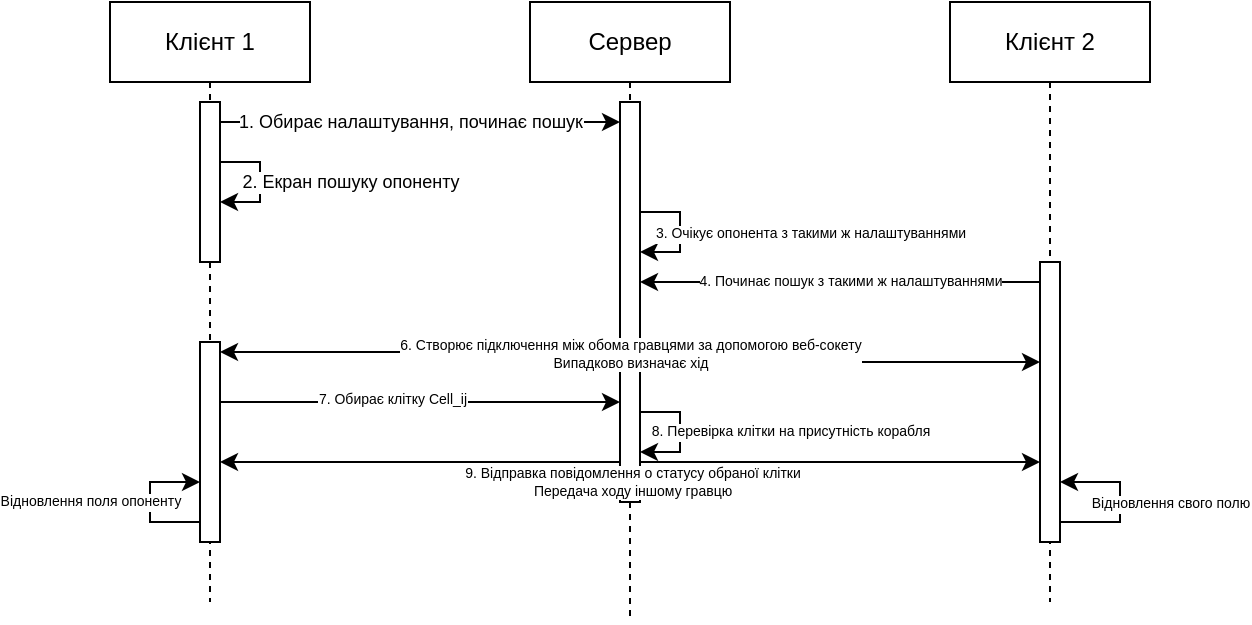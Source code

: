 <mxfile version="21.5.0" type="device">
  <diagram name="Страница 1" id="4vieOyv3WRuFmFv7VNGY">
    <mxGraphModel dx="724" dy="405" grid="1" gridSize="10" guides="1" tooltips="1" connect="1" arrows="1" fold="1" page="1" pageScale="1" pageWidth="827" pageHeight="1169" math="0" shadow="0">
      <root>
        <mxCell id="0" />
        <mxCell id="1" parent="0" />
        <mxCell id="tE1aHcZddgMQ1IxQSUrm-1" value="Клієнт 1" style="shape=umlLifeline;perimeter=lifelinePerimeter;whiteSpace=wrap;html=1;container=1;dropTarget=0;collapsible=0;recursiveResize=0;outlineConnect=0;portConstraint=eastwest;newEdgeStyle={&quot;edgeStyle&quot;:&quot;elbowEdgeStyle&quot;,&quot;elbow&quot;:&quot;vertical&quot;,&quot;curved&quot;:0,&quot;rounded&quot;:0};" vertex="1" parent="1">
          <mxGeometry x="90" y="80" width="100" height="300" as="geometry" />
        </mxCell>
        <mxCell id="tE1aHcZddgMQ1IxQSUrm-4" value="" style="html=1;points=[];perimeter=orthogonalPerimeter;outlineConnect=0;targetShapes=umlLifeline;portConstraint=eastwest;newEdgeStyle={&quot;edgeStyle&quot;:&quot;elbowEdgeStyle&quot;,&quot;elbow&quot;:&quot;vertical&quot;,&quot;curved&quot;:0,&quot;rounded&quot;:0};" vertex="1" parent="tE1aHcZddgMQ1IxQSUrm-1">
          <mxGeometry x="45" y="50" width="10" height="80" as="geometry" />
        </mxCell>
        <mxCell id="tE1aHcZddgMQ1IxQSUrm-10" style="edgeStyle=elbowEdgeStyle;rounded=0;orthogonalLoop=1;jettySize=auto;html=1;elbow=vertical;curved=0;" edge="1" parent="tE1aHcZddgMQ1IxQSUrm-1" source="tE1aHcZddgMQ1IxQSUrm-4" target="tE1aHcZddgMQ1IxQSUrm-4">
          <mxGeometry relative="1" as="geometry" />
        </mxCell>
        <mxCell id="tE1aHcZddgMQ1IxQSUrm-11" value="2. Екран пошуку опоненту" style="edgeLabel;html=1;align=center;verticalAlign=middle;resizable=0;points=[];fontSize=9;" vertex="1" connectable="0" parent="tE1aHcZddgMQ1IxQSUrm-10">
          <mxGeometry x="-0.273" y="2" relative="1" as="geometry">
            <mxPoint x="43" y="8" as="offset" />
          </mxGeometry>
        </mxCell>
        <mxCell id="tE1aHcZddgMQ1IxQSUrm-22" value="" style="html=1;points=[];perimeter=orthogonalPerimeter;outlineConnect=0;targetShapes=umlLifeline;portConstraint=eastwest;newEdgeStyle={&quot;edgeStyle&quot;:&quot;elbowEdgeStyle&quot;,&quot;elbow&quot;:&quot;vertical&quot;,&quot;curved&quot;:0,&quot;rounded&quot;:0};" vertex="1" parent="tE1aHcZddgMQ1IxQSUrm-1">
          <mxGeometry x="45" y="170" width="10" height="100" as="geometry" />
        </mxCell>
        <mxCell id="tE1aHcZddgMQ1IxQSUrm-38" value="" style="endArrow=classic;html=1;rounded=0;" edge="1" parent="tE1aHcZddgMQ1IxQSUrm-1" source="tE1aHcZddgMQ1IxQSUrm-22" target="tE1aHcZddgMQ1IxQSUrm-22">
          <mxGeometry width="50" height="50" relative="1" as="geometry">
            <mxPoint x="40" y="260" as="sourcePoint" />
            <mxPoint x="40" y="240" as="targetPoint" />
            <Array as="points">
              <mxPoint x="20" y="260" />
              <mxPoint x="20" y="240" />
            </Array>
          </mxGeometry>
        </mxCell>
        <mxCell id="tE1aHcZddgMQ1IxQSUrm-39" value="Відновлення поля опоненту" style="edgeLabel;html=1;align=center;verticalAlign=middle;resizable=0;points=[];fontSize=7;" vertex="1" connectable="0" parent="tE1aHcZddgMQ1IxQSUrm-38">
          <mxGeometry x="-0.083" relative="1" as="geometry">
            <mxPoint x="-30" y="-3" as="offset" />
          </mxGeometry>
        </mxCell>
        <mxCell id="tE1aHcZddgMQ1IxQSUrm-2" value="Клієнт 2" style="shape=umlLifeline;perimeter=lifelinePerimeter;whiteSpace=wrap;html=1;container=1;dropTarget=0;collapsible=0;recursiveResize=0;outlineConnect=0;portConstraint=eastwest;newEdgeStyle={&quot;edgeStyle&quot;:&quot;elbowEdgeStyle&quot;,&quot;elbow&quot;:&quot;vertical&quot;,&quot;curved&quot;:0,&quot;rounded&quot;:0};" vertex="1" parent="1">
          <mxGeometry x="510" y="80" width="100" height="300" as="geometry" />
        </mxCell>
        <mxCell id="tE1aHcZddgMQ1IxQSUrm-5" value="" style="html=1;points=[];perimeter=orthogonalPerimeter;outlineConnect=0;targetShapes=umlLifeline;portConstraint=eastwest;newEdgeStyle={&quot;edgeStyle&quot;:&quot;elbowEdgeStyle&quot;,&quot;elbow&quot;:&quot;vertical&quot;,&quot;curved&quot;:0,&quot;rounded&quot;:0};" vertex="1" parent="tE1aHcZddgMQ1IxQSUrm-2">
          <mxGeometry x="45" y="130" width="10" height="140" as="geometry" />
        </mxCell>
        <mxCell id="tE1aHcZddgMQ1IxQSUrm-41" value="" style="endArrow=classic;html=1;rounded=0;" edge="1" parent="tE1aHcZddgMQ1IxQSUrm-2" source="tE1aHcZddgMQ1IxQSUrm-5" target="tE1aHcZddgMQ1IxQSUrm-5">
          <mxGeometry width="50" height="50" relative="1" as="geometry">
            <mxPoint x="60" y="260" as="sourcePoint" />
            <mxPoint x="60" y="240" as="targetPoint" />
            <Array as="points">
              <mxPoint x="85" y="260" />
              <mxPoint x="85" y="240" />
            </Array>
          </mxGeometry>
        </mxCell>
        <mxCell id="tE1aHcZddgMQ1IxQSUrm-42" value="Відновлення свого полю" style="edgeLabel;html=1;align=center;verticalAlign=middle;resizable=0;points=[];fontSize=7;" vertex="1" connectable="0" parent="tE1aHcZddgMQ1IxQSUrm-41">
          <mxGeometry x="-0.083" relative="1" as="geometry">
            <mxPoint x="25" y="-3" as="offset" />
          </mxGeometry>
        </mxCell>
        <mxCell id="tE1aHcZddgMQ1IxQSUrm-3" value="Сервер" style="shape=umlLifeline;perimeter=lifelinePerimeter;whiteSpace=wrap;html=1;container=1;dropTarget=0;collapsible=0;recursiveResize=0;outlineConnect=0;portConstraint=eastwest;newEdgeStyle={&quot;edgeStyle&quot;:&quot;elbowEdgeStyle&quot;,&quot;elbow&quot;:&quot;vertical&quot;,&quot;curved&quot;:0,&quot;rounded&quot;:0};" vertex="1" parent="1">
          <mxGeometry x="300" y="80" width="100" height="310" as="geometry" />
        </mxCell>
        <mxCell id="tE1aHcZddgMQ1IxQSUrm-6" value="" style="html=1;points=[];perimeter=orthogonalPerimeter;outlineConnect=0;targetShapes=umlLifeline;portConstraint=eastwest;newEdgeStyle={&quot;edgeStyle&quot;:&quot;elbowEdgeStyle&quot;,&quot;elbow&quot;:&quot;vertical&quot;,&quot;curved&quot;:0,&quot;rounded&quot;:0};" vertex="1" parent="tE1aHcZddgMQ1IxQSUrm-3">
          <mxGeometry x="45" y="50" width="10" height="130" as="geometry" />
        </mxCell>
        <mxCell id="tE1aHcZddgMQ1IxQSUrm-13" style="edgeStyle=elbowEdgeStyle;rounded=0;orthogonalLoop=1;jettySize=auto;html=1;elbow=vertical;curved=0;" edge="1" parent="tE1aHcZddgMQ1IxQSUrm-3" source="tE1aHcZddgMQ1IxQSUrm-6" target="tE1aHcZddgMQ1IxQSUrm-6">
          <mxGeometry relative="1" as="geometry">
            <mxPoint x="80" y="80" as="sourcePoint" />
            <mxPoint x="80" y="100" as="targetPoint" />
          </mxGeometry>
        </mxCell>
        <mxCell id="tE1aHcZddgMQ1IxQSUrm-14" value="3. Очікує опонента з такими ж налаштуваннями" style="edgeLabel;html=1;align=center;verticalAlign=middle;resizable=0;points=[];fontSize=7;" vertex="1" connectable="0" parent="tE1aHcZddgMQ1IxQSUrm-13">
          <mxGeometry x="-0.258" y="-1" relative="1" as="geometry">
            <mxPoint x="66" y="8" as="offset" />
          </mxGeometry>
        </mxCell>
        <mxCell id="tE1aHcZddgMQ1IxQSUrm-26" value="" style="html=1;points=[];perimeter=orthogonalPerimeter;outlineConnect=0;targetShapes=umlLifeline;portConstraint=eastwest;newEdgeStyle={&quot;edgeStyle&quot;:&quot;elbowEdgeStyle&quot;,&quot;elbow&quot;:&quot;vertical&quot;,&quot;curved&quot;:0,&quot;rounded&quot;:0};" vertex="1" parent="tE1aHcZddgMQ1IxQSUrm-3">
          <mxGeometry x="45" y="180" width="10" height="70" as="geometry" />
        </mxCell>
        <mxCell id="tE1aHcZddgMQ1IxQSUrm-29" style="edgeStyle=elbowEdgeStyle;rounded=0;orthogonalLoop=1;jettySize=auto;html=1;elbow=vertical;curved=0;" edge="1" parent="tE1aHcZddgMQ1IxQSUrm-3" source="tE1aHcZddgMQ1IxQSUrm-26" target="tE1aHcZddgMQ1IxQSUrm-26">
          <mxGeometry relative="1" as="geometry" />
        </mxCell>
        <mxCell id="tE1aHcZddgMQ1IxQSUrm-30" value="8. Перевірка клітки на присутність корабля" style="edgeLabel;html=1;align=center;verticalAlign=middle;resizable=0;points=[];fontSize=7;" vertex="1" connectable="0" parent="tE1aHcZddgMQ1IxQSUrm-29">
          <mxGeometry x="0.102" relative="1" as="geometry">
            <mxPoint x="55" y="-3" as="offset" />
          </mxGeometry>
        </mxCell>
        <mxCell id="tE1aHcZddgMQ1IxQSUrm-8" style="edgeStyle=elbowEdgeStyle;rounded=0;orthogonalLoop=1;jettySize=auto;html=1;elbow=vertical;curved=0;" edge="1" parent="1" source="tE1aHcZddgMQ1IxQSUrm-4">
          <mxGeometry relative="1" as="geometry">
            <mxPoint x="195" y="140.003" as="sourcePoint" />
            <mxPoint x="345" y="140.003" as="targetPoint" />
          </mxGeometry>
        </mxCell>
        <mxCell id="tE1aHcZddgMQ1IxQSUrm-9" value="1. Обирає налаштування, починає пошук" style="edgeLabel;html=1;align=center;verticalAlign=middle;resizable=0;points=[];fontSize=9;" vertex="1" connectable="0" parent="tE1aHcZddgMQ1IxQSUrm-8">
          <mxGeometry x="-0.236" relative="1" as="geometry">
            <mxPoint x="18" as="offset" />
          </mxGeometry>
        </mxCell>
        <mxCell id="tE1aHcZddgMQ1IxQSUrm-15" style="edgeStyle=elbowEdgeStyle;rounded=0;orthogonalLoop=1;jettySize=auto;html=1;elbow=vertical;curved=0;" edge="1" parent="1" source="tE1aHcZddgMQ1IxQSUrm-5" target="tE1aHcZddgMQ1IxQSUrm-6">
          <mxGeometry relative="1" as="geometry">
            <Array as="points">
              <mxPoint x="540" y="220" />
              <mxPoint x="540" y="230" />
            </Array>
          </mxGeometry>
        </mxCell>
        <mxCell id="tE1aHcZddgMQ1IxQSUrm-16" value="4. Починає пошук з такими ж налаштуваннями" style="edgeLabel;html=1;align=center;verticalAlign=middle;resizable=0;points=[];fontSize=7;" vertex="1" connectable="0" parent="tE1aHcZddgMQ1IxQSUrm-15">
          <mxGeometry x="0.089" relative="1" as="geometry">
            <mxPoint x="14" as="offset" />
          </mxGeometry>
        </mxCell>
        <mxCell id="tE1aHcZddgMQ1IxQSUrm-20" style="edgeStyle=elbowEdgeStyle;rounded=0;orthogonalLoop=1;jettySize=auto;html=1;elbow=vertical;curved=0;" edge="1" parent="1">
          <mxGeometry relative="1" as="geometry">
            <mxPoint x="355" y="259.998" as="sourcePoint" />
            <mxPoint x="555" y="259.998" as="targetPoint" />
          </mxGeometry>
        </mxCell>
        <mxCell id="tE1aHcZddgMQ1IxQSUrm-23" style="edgeStyle=elbowEdgeStyle;rounded=0;orthogonalLoop=1;jettySize=auto;html=1;elbow=vertical;curved=0;" edge="1" parent="1" source="tE1aHcZddgMQ1IxQSUrm-6" target="tE1aHcZddgMQ1IxQSUrm-22">
          <mxGeometry relative="1" as="geometry" />
        </mxCell>
        <mxCell id="tE1aHcZddgMQ1IxQSUrm-25" value="6. Створює підключення між обома гравцями за допомогою веб-сокету&lt;br style=&quot;font-size: 7px;&quot;&gt;Випадково визначає хід" style="edgeLabel;html=1;align=center;verticalAlign=middle;resizable=0;points=[];fontSize=7;" vertex="1" connectable="0" parent="tE1aHcZddgMQ1IxQSUrm-23">
          <mxGeometry x="-0.885" y="1" relative="1" as="geometry">
            <mxPoint x="16" as="offset" />
          </mxGeometry>
        </mxCell>
        <mxCell id="tE1aHcZddgMQ1IxQSUrm-27" style="edgeStyle=elbowEdgeStyle;rounded=0;orthogonalLoop=1;jettySize=auto;html=1;elbow=vertical;curved=0;" edge="1" parent="1">
          <mxGeometry relative="1" as="geometry">
            <mxPoint x="145" y="279.998" as="sourcePoint" />
            <mxPoint x="345" y="279.998" as="targetPoint" />
          </mxGeometry>
        </mxCell>
        <mxCell id="tE1aHcZddgMQ1IxQSUrm-28" value="7. Обирає клітку Cell_ij" style="edgeLabel;html=1;align=center;verticalAlign=middle;resizable=0;points=[];fontSize=7;" vertex="1" connectable="0" parent="tE1aHcZddgMQ1IxQSUrm-27">
          <mxGeometry x="-0.141" y="1" relative="1" as="geometry">
            <mxPoint as="offset" />
          </mxGeometry>
        </mxCell>
        <mxCell id="tE1aHcZddgMQ1IxQSUrm-31" style="edgeStyle=elbowEdgeStyle;rounded=0;orthogonalLoop=1;jettySize=auto;html=1;elbow=vertical;curved=0;" edge="1" parent="1">
          <mxGeometry relative="1" as="geometry">
            <mxPoint x="345" y="309.998" as="sourcePoint" />
            <mxPoint x="145" y="309.998" as="targetPoint" />
          </mxGeometry>
        </mxCell>
        <mxCell id="tE1aHcZddgMQ1IxQSUrm-32" value="9. Відправка повідомлення о статусу обраної клітки&lt;br&gt;Передача ходу іншому гравцю" style="edgeLabel;html=1;align=center;verticalAlign=middle;resizable=0;points=[];fontSize=7;" vertex="1" connectable="0" parent="tE1aHcZddgMQ1IxQSUrm-31">
          <mxGeometry x="0.295" y="-2" relative="1" as="geometry">
            <mxPoint x="135" y="12" as="offset" />
          </mxGeometry>
        </mxCell>
        <mxCell id="tE1aHcZddgMQ1IxQSUrm-40" style="edgeStyle=elbowEdgeStyle;rounded=0;orthogonalLoop=1;jettySize=auto;html=1;elbow=vertical;curved=0;" edge="1" parent="1">
          <mxGeometry relative="1" as="geometry">
            <mxPoint x="355" y="310.003" as="sourcePoint" />
            <mxPoint x="555" y="310.003" as="targetPoint" />
          </mxGeometry>
        </mxCell>
      </root>
    </mxGraphModel>
  </diagram>
</mxfile>
